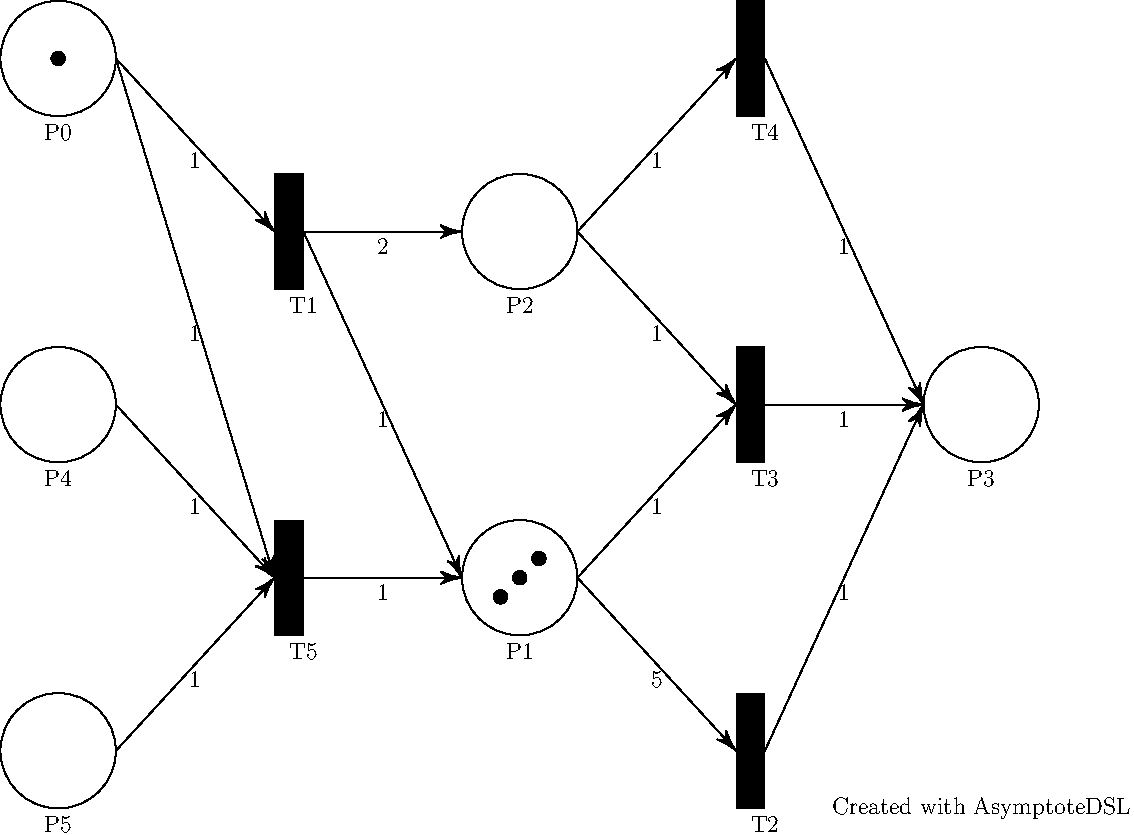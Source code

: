 size(20cm, 20cm);
draw(circle((16.0,0.0), 1.0), black);
draw(circle((0.0,-6.0), 1.0), black);
draw(circle((8.0,3.0), 1.0), black);
draw(circle((0.0,6.0), 1.0), black);
draw(circle((8.0,-3.0), 1.0), black);
draw(circle((0.0,0.0), 1.0), black);
fill(box((11.75,-5.0), (12.25,-7.0)), black);
fill(box((3.75,4.0), (4.25,2.0)), black);
fill(box((3.75,-2.0), (4.25,-4.0)), black);
fill(box((11.75,7.0), (12.25,5.0)), black);
fill(box((11.75,1.0), (12.25,-1.0)), black);
label("P0", (0.0,5.0), align = S, black);
label("P4", (0.0,-1.0), align = S, black);
label("P5", (0.0,-7.0), align = S, black);
label("T1", (4.25,2.0), align = S, black);
label("T5", (4.25,-4.0), align = S, black);
label("P2", (8.0,2.0), align = S, black);
label("P1", (8.0,-4.0), align = S, black);
label("T4", (12.25,5.0), align = S, black);
label("T3", (12.25,-1.0), align = S, black);
label("T2", (12.25,-7.0), align = S, black);
label("P3", (16.0,-1.0), align = S, black);
draw((9.0,-3.0) -- (11.75,-6.0), arrow = Arrow(HookHead), black);
label("5", (10.375,-4.5), align = S, black);
draw((1.0,6.0) -- (3.75,3.0), arrow = Arrow(HookHead), black);
label("1", (2.375,4.5), align = S, black);
draw((1.0,6.0) -- (3.75,-3.0), arrow = Arrow(HookHead), black);
label("1", (2.375,1.5), align = S, black);
draw((1.0,0.0) -- (3.75,-3.0), arrow = Arrow(HookHead), black);
label("1", (2.375,-1.5), align = S, black);
draw((1.0,-6.0) -- (3.75,-3.0), arrow = Arrow(HookHead), black);
label("1", (2.375,-4.5), align = S, black);
draw((9.0,3.0) -- (11.75,6.0), arrow = Arrow(HookHead), black);
label("1", (10.375,4.5), align = S, black);
draw((9.0,-3.0) -- (11.75,0.0), arrow = Arrow(HookHead), black);
label("1", (10.375,-1.5), align = S, black);
draw((9.0,3.0) -- (11.75,0.0), arrow = Arrow(HookHead), black);
label("1", (10.375,1.5), align = S, black);
draw((12.25,-6.0) -- (15.0,0.0), arrow = Arrow(HookHead), black);
label("1", (13.625,-3.0), align = S, black);
draw((4.25,3.0) -- (7.0,-3.0), arrow = Arrow(HookHead), black);
label("1", (5.625,0.0), align = S, black);
draw((4.25,3.0) -- (7.0,3.0), arrow = Arrow(HookHead), black);
label("2", (5.625,3.0), align = S, black);
draw((4.25,-3.0) -- (7.0,-3.0), arrow = Arrow(HookHead), black);
label("1", (5.625,-3.0), align = S, black);
draw((12.25,6.0) -- (15.0,0.0), arrow = Arrow(HookHead), black);
label("1", (13.625,3.0), align = S, black);
draw((12.25,0.0) -- (15.0,0.0), arrow = Arrow(HookHead), black);
label("1", (13.625,0.0), align = S, black);
fill(circle((0.0,6.0), 0.125), black);
fill(circle((8.0,-3.0), 0.125), black);
fill(circle((8.333333333333334,-2.6666666666666665), 0.125), black);
fill(circle((7.666666666666667,-3.3333333333333335), 0.125), black);
label("Created with AsymptoteDSL", (16.0,-7.0), align = NoAlign, black);
